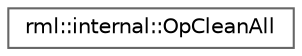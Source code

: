 digraph "类继承关系图"
{
 // LATEX_PDF_SIZE
  bgcolor="transparent";
  edge [fontname=Helvetica,fontsize=10,labelfontname=Helvetica,labelfontsize=10];
  node [fontname=Helvetica,fontsize=10,shape=box,height=0.2,width=0.4];
  rankdir="LR";
  Node0 [id="Node000000",label="rml::internal::OpCleanAll",height=0.2,width=0.4,color="grey40", fillcolor="white", style="filled",URL="$structrml_1_1internal_1_1_op_clean_all.html",tooltip=" "];
}

